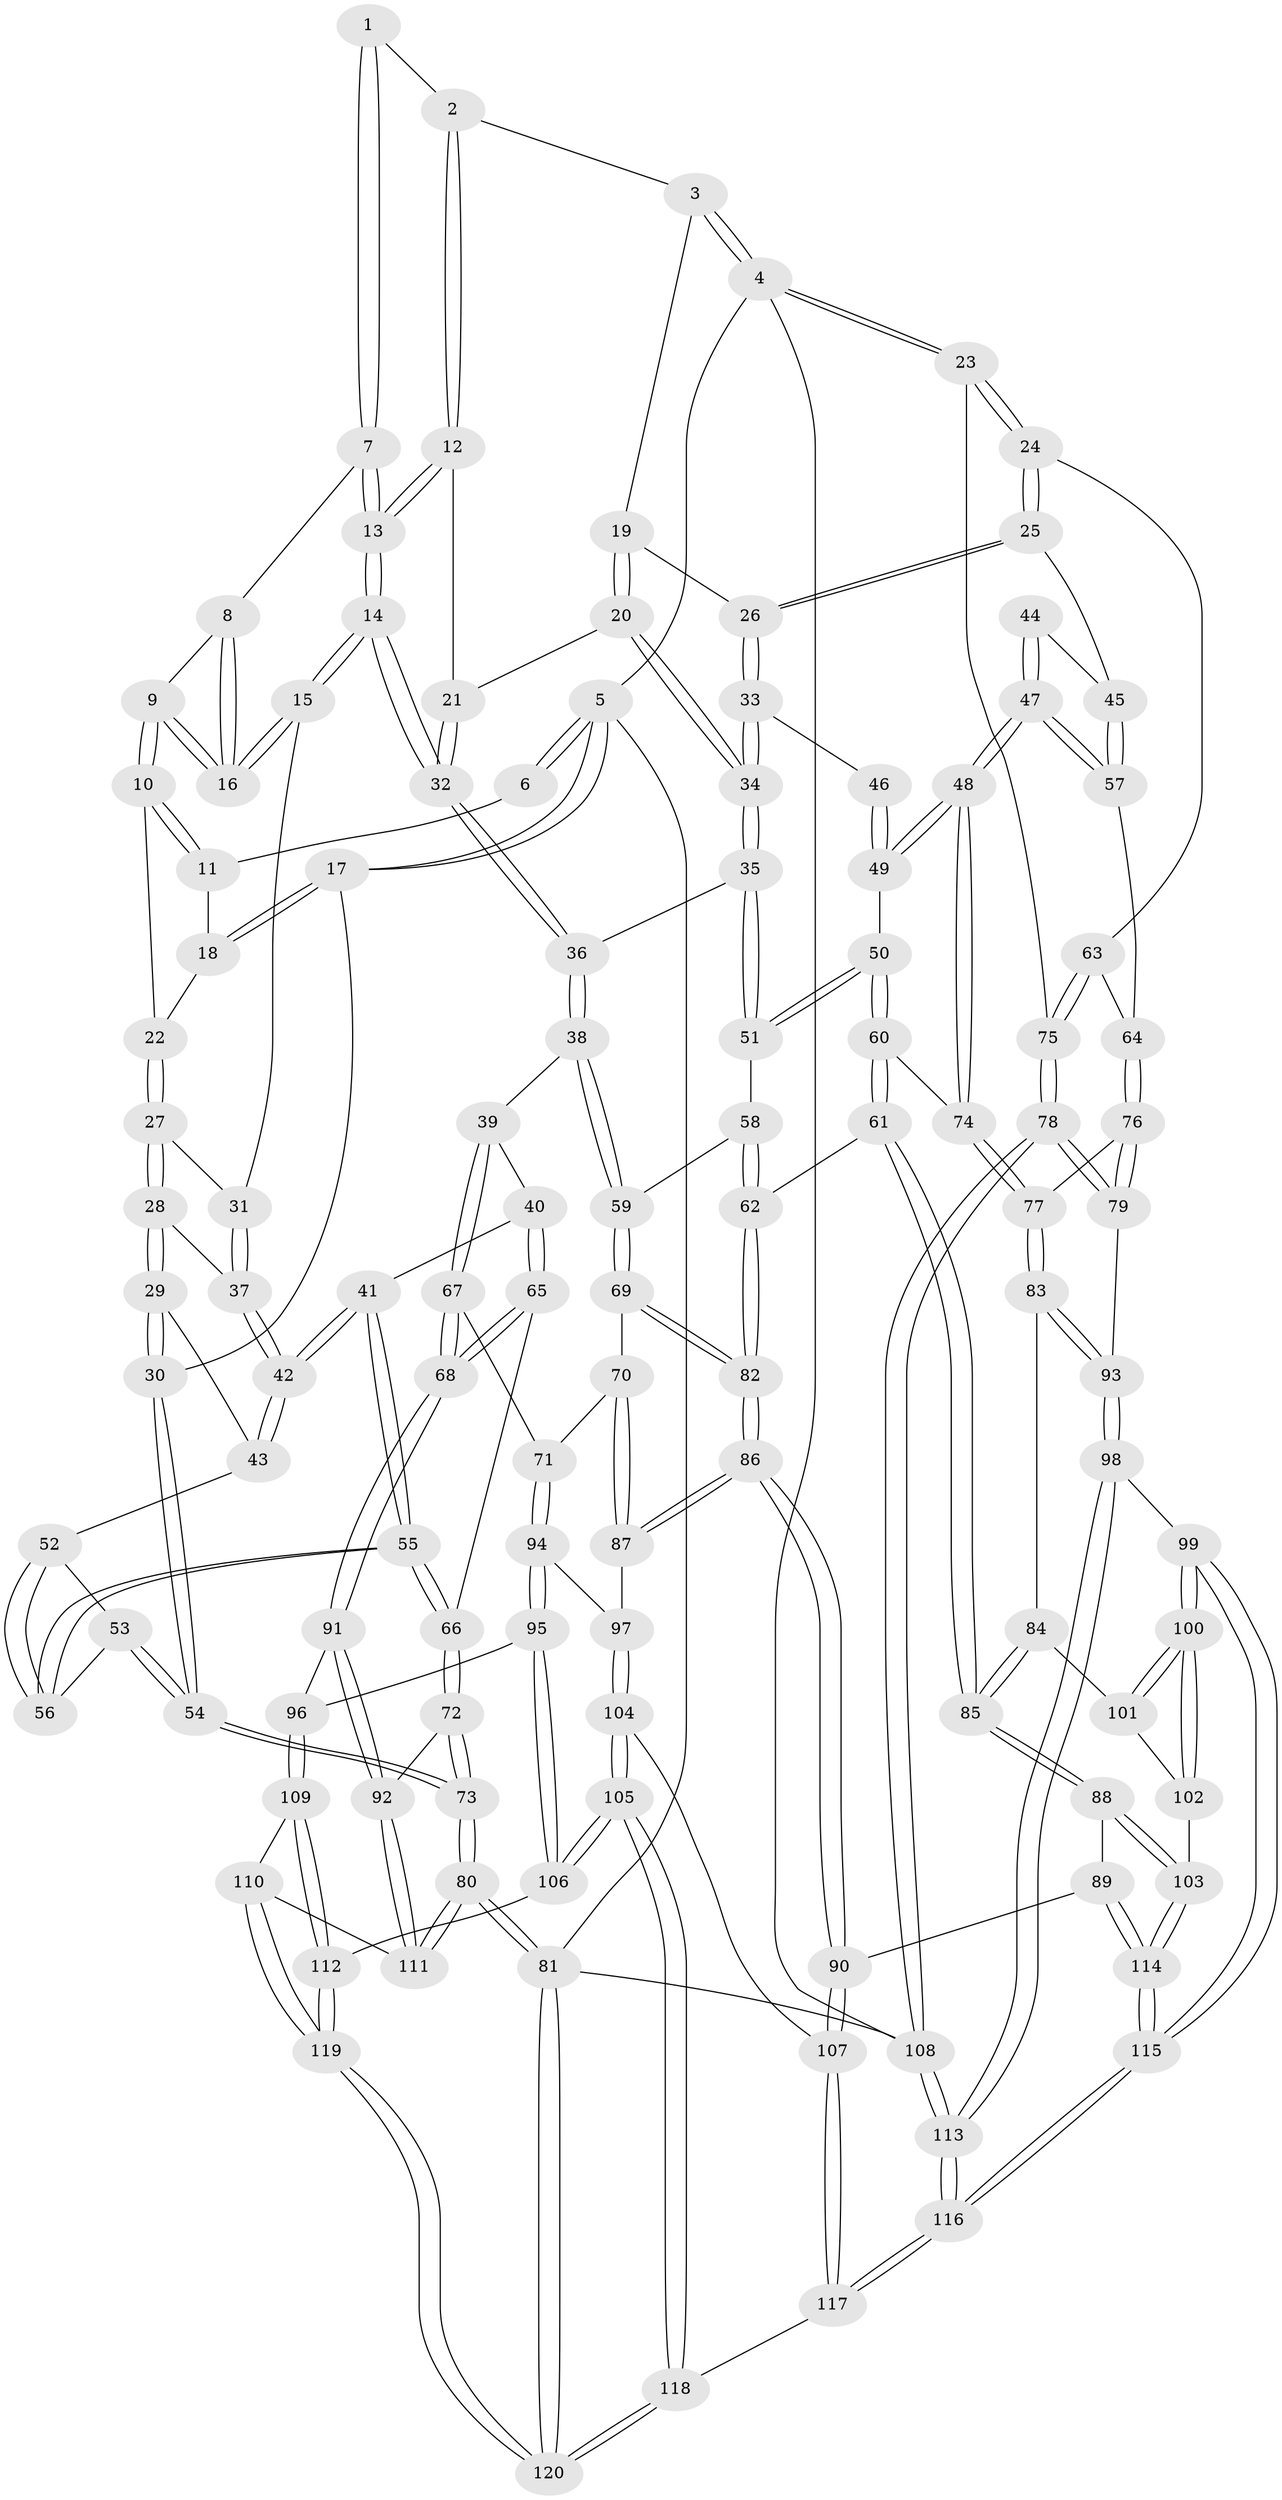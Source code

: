 // coarse degree distribution, {2: 0.08139534883720931, 3: 0.7674418604651163, 4: 0.09302325581395349, 5: 0.046511627906976744, 6: 0.011627906976744186}
// Generated by graph-tools (version 1.1) at 2025/54/03/04/25 22:54:49]
// undirected, 120 vertices, 297 edges
graph export_dot {
  node [color=gray90,style=filled];
  1 [pos="+0.30568893718386014+0"];
  2 [pos="+0.5825100884715578+0"];
  3 [pos="+0.8532859226522188+0"];
  4 [pos="+1+0"];
  5 [pos="+0+0"];
  6 [pos="+0.2236568659342943+0"];
  7 [pos="+0.33203394336485575+0"];
  8 [pos="+0.31958192826381404+0"];
  9 [pos="+0.2181974011124151+0.12444160428823553"];
  10 [pos="+0.2170237370081161+0.12376370009999524"];
  11 [pos="+0.1871650577856873+0"];
  12 [pos="+0.5446714975995893+0.01935867309792889"];
  13 [pos="+0.4024368867155431+0.13549041407829296"];
  14 [pos="+0.38292312044422216+0.19157912038371605"];
  15 [pos="+0.2977433633767118+0.19177148427170612"];
  16 [pos="+0.2583607295224791+0.15512607319319063"];
  17 [pos="+0+0"];
  18 [pos="+0.0587868788418106+0.08280961031586068"];
  19 [pos="+0.8083668376983741+0.0562344664433704"];
  20 [pos="+0.7008794277681669+0.18084189528079733"];
  21 [pos="+0.6248046369484612+0.13214687396303434"];
  22 [pos="+0.13180689316521363+0.13567975166811583"];
  23 [pos="+1+0.27126041164994014"];
  24 [pos="+1+0.2757838407429015"];
  25 [pos="+1+0.2763191482744915"];
  26 [pos="+0.9611636586763483+0.2020517507329302"];
  27 [pos="+0.09763962686268547+0.22169727050247573"];
  28 [pos="+0.059755953060055905+0.26686518446257496"];
  29 [pos="+0.028206723569452637+0.28355108885934444"];
  30 [pos="+0+0.2644686384034841"];
  31 [pos="+0.26176183118311785+0.23287412053054507"];
  32 [pos="+0.4102539255288991+0.22367450896370286"];
  33 [pos="+0.7227949629842338+0.30274292566841354"];
  34 [pos="+0.6981986508887257+0.29420068295913293"];
  35 [pos="+0.6181633809302625+0.35537397299888335"];
  36 [pos="+0.4580763215090304+0.31679265626149694"];
  37 [pos="+0.22494321600195172+0.29657531788078617"];
  38 [pos="+0.3795089889821693+0.42508253968939314"];
  39 [pos="+0.26299128475517963+0.44384718773290427"];
  40 [pos="+0.25187666185988644+0.43903035454103506"];
  41 [pos="+0.23108982859347107+0.42165628814261275"];
  42 [pos="+0.21852540504213377+0.4037515664630969"];
  43 [pos="+0.11664317424850969+0.38611217002697557"];
  44 [pos="+0.931880185092123+0.3552290357314425"];
  45 [pos="+1+0.3191850625294012"];
  46 [pos="+0.7802462170844837+0.3443734128900139"];
  47 [pos="+0.8585958510866979+0.4980923794305419"];
  48 [pos="+0.8458565372839529+0.5014052727737927"];
  49 [pos="+0.8241704802364797+0.47386254186151006"];
  50 [pos="+0.6687449825458949+0.48212820081687446"];
  51 [pos="+0.6188253344068805+0.3664812279192808"];
  52 [pos="+0.09533407406885892+0.4151216511577564"];
  53 [pos="+0.017039574998202876+0.4414704330206616"];
  54 [pos="+0+0.39028020330139807"];
  55 [pos="+0.08928238298819119+0.5135091713220284"];
  56 [pos="+0.08819648297589801+0.5103296692651039"];
  57 [pos="+0.9132468026248793+0.504761785161734"];
  58 [pos="+0.5910299334113289+0.41336568030886806"];
  59 [pos="+0.44225782396325025+0.5650406803067283"];
  60 [pos="+0.6734489748884606+0.5157638478543043"];
  61 [pos="+0.5993218542614686+0.6377119147490079"];
  62 [pos="+0.532373171848493+0.6332222305035807"];
  63 [pos="+0.9472451742103108+0.5258945891827184"];
  64 [pos="+0.9401040171626804+0.5255293584495069"];
  65 [pos="+0.10149585926331439+0.6276482046053377"];
  66 [pos="+0.07233642681351858+0.6188027284655165"];
  67 [pos="+0.2796182130803112+0.6456033902816447"];
  68 [pos="+0.15700208999270507+0.6623652838712102"];
  69 [pos="+0.44547259454502447+0.5878098270741569"];
  70 [pos="+0.3583687299564443+0.630332217461371"];
  71 [pos="+0.2922979420848369+0.651518326499364"];
  72 [pos="+0.017752485324750936+0.6285642686243321"];
  73 [pos="+0+0.6579798574091389"];
  74 [pos="+0.8065754302768543+0.5915108359139395"];
  75 [pos="+1+0.5958837700233821"];
  76 [pos="+0.9312021616329724+0.6234678971233394"];
  77 [pos="+0.8139598469026014+0.642971857423791"];
  78 [pos="+1+0.70026815010256"];
  79 [pos="+1+0.7019376652554296"];
  80 [pos="+0+0.8769221489170231"];
  81 [pos="+0+1"];
  82 [pos="+0.5203783876674468+0.6350749528600279"];
  83 [pos="+0.8038432444625121+0.6677470732756927"];
  84 [pos="+0.7809599322856953+0.6845777284056374"];
  85 [pos="+0.6775374529617352+0.7044656210352725"];
  86 [pos="+0.479994746783882+0.7789805697011003"];
  87 [pos="+0.4311438493075586+0.756587423429779"];
  88 [pos="+0.6457907676131538+0.8158013742237926"];
  89 [pos="+0.5569534296537781+0.8391736358610662"];
  90 [pos="+0.48988625336496433+0.8388568026747663"];
  91 [pos="+0.1568318689485878+0.6919726517165922"];
  92 [pos="+0.10542683934782505+0.8404144444397161"];
  93 [pos="+0.9270465959604913+0.7705934767720803"];
  94 [pos="+0.31142618194685373+0.7273075491662546"];
  95 [pos="+0.3044795263987488+0.7475098617240666"];
  96 [pos="+0.23979650644490574+0.8274765377017905"];
  97 [pos="+0.3345425653897592+0.7385284944269316"];
  98 [pos="+0.8679696971047842+0.905176542899172"];
  99 [pos="+0.8293851810846006+0.8952474041743205"];
  100 [pos="+0.8170443078660005+0.8868087409841338"];
  101 [pos="+0.7845736793788937+0.7161800189196167"];
  102 [pos="+0.7176861620348324+0.8707869272181695"];
  103 [pos="+0.6939873267538581+0.8690063884357023"];
  104 [pos="+0.4207871886211379+0.8702456690474634"];
  105 [pos="+0.3833800896245255+0.8953061556810686"];
  106 [pos="+0.37126487496823873+0.8945455336180872"];
  107 [pos="+0.4895833446515879+0.8392419121595722"];
  108 [pos="+1+1"];
  109 [pos="+0.23589193199270275+0.8466358918112822"];
  110 [pos="+0.14300396492756132+0.884848733659959"];
  111 [pos="+0.10078492789982159+0.8583073202110334"];
  112 [pos="+0.31912825262704875+0.9042440564632083"];
  113 [pos="+1+1"];
  114 [pos="+0.6426891397554212+1"];
  115 [pos="+0.6321141896264858+1"];
  116 [pos="+0.5949193919065338+1"];
  117 [pos="+0.5942391305263649+1"];
  118 [pos="+0.4644212905930667+1"];
  119 [pos="+0.1907236294312426+1"];
  120 [pos="+0.16921553738443373+1"];
  1 -- 2;
  1 -- 7;
  1 -- 7;
  2 -- 3;
  2 -- 12;
  2 -- 12;
  3 -- 4;
  3 -- 4;
  3 -- 19;
  4 -- 5;
  4 -- 23;
  4 -- 23;
  4 -- 108;
  5 -- 6;
  5 -- 6;
  5 -- 17;
  5 -- 17;
  5 -- 81;
  6 -- 11;
  7 -- 8;
  7 -- 13;
  7 -- 13;
  8 -- 9;
  8 -- 16;
  8 -- 16;
  9 -- 10;
  9 -- 10;
  9 -- 16;
  9 -- 16;
  10 -- 11;
  10 -- 11;
  10 -- 22;
  11 -- 18;
  12 -- 13;
  12 -- 13;
  12 -- 21;
  13 -- 14;
  13 -- 14;
  14 -- 15;
  14 -- 15;
  14 -- 32;
  14 -- 32;
  15 -- 16;
  15 -- 16;
  15 -- 31;
  17 -- 18;
  17 -- 18;
  17 -- 30;
  18 -- 22;
  19 -- 20;
  19 -- 20;
  19 -- 26;
  20 -- 21;
  20 -- 34;
  20 -- 34;
  21 -- 32;
  21 -- 32;
  22 -- 27;
  22 -- 27;
  23 -- 24;
  23 -- 24;
  23 -- 75;
  24 -- 25;
  24 -- 25;
  24 -- 63;
  25 -- 26;
  25 -- 26;
  25 -- 45;
  26 -- 33;
  26 -- 33;
  27 -- 28;
  27 -- 28;
  27 -- 31;
  28 -- 29;
  28 -- 29;
  28 -- 37;
  29 -- 30;
  29 -- 30;
  29 -- 43;
  30 -- 54;
  30 -- 54;
  31 -- 37;
  31 -- 37;
  32 -- 36;
  32 -- 36;
  33 -- 34;
  33 -- 34;
  33 -- 46;
  34 -- 35;
  34 -- 35;
  35 -- 36;
  35 -- 51;
  35 -- 51;
  36 -- 38;
  36 -- 38;
  37 -- 42;
  37 -- 42;
  38 -- 39;
  38 -- 59;
  38 -- 59;
  39 -- 40;
  39 -- 67;
  39 -- 67;
  40 -- 41;
  40 -- 65;
  40 -- 65;
  41 -- 42;
  41 -- 42;
  41 -- 55;
  41 -- 55;
  42 -- 43;
  42 -- 43;
  43 -- 52;
  44 -- 45;
  44 -- 47;
  44 -- 47;
  45 -- 57;
  45 -- 57;
  46 -- 49;
  46 -- 49;
  47 -- 48;
  47 -- 48;
  47 -- 57;
  47 -- 57;
  48 -- 49;
  48 -- 49;
  48 -- 74;
  48 -- 74;
  49 -- 50;
  50 -- 51;
  50 -- 51;
  50 -- 60;
  50 -- 60;
  51 -- 58;
  52 -- 53;
  52 -- 56;
  52 -- 56;
  53 -- 54;
  53 -- 54;
  53 -- 56;
  54 -- 73;
  54 -- 73;
  55 -- 56;
  55 -- 56;
  55 -- 66;
  55 -- 66;
  57 -- 64;
  58 -- 59;
  58 -- 62;
  58 -- 62;
  59 -- 69;
  59 -- 69;
  60 -- 61;
  60 -- 61;
  60 -- 74;
  61 -- 62;
  61 -- 85;
  61 -- 85;
  62 -- 82;
  62 -- 82;
  63 -- 64;
  63 -- 75;
  63 -- 75;
  64 -- 76;
  64 -- 76;
  65 -- 66;
  65 -- 68;
  65 -- 68;
  66 -- 72;
  66 -- 72;
  67 -- 68;
  67 -- 68;
  67 -- 71;
  68 -- 91;
  68 -- 91;
  69 -- 70;
  69 -- 82;
  69 -- 82;
  70 -- 71;
  70 -- 87;
  70 -- 87;
  71 -- 94;
  71 -- 94;
  72 -- 73;
  72 -- 73;
  72 -- 92;
  73 -- 80;
  73 -- 80;
  74 -- 77;
  74 -- 77;
  75 -- 78;
  75 -- 78;
  76 -- 77;
  76 -- 79;
  76 -- 79;
  77 -- 83;
  77 -- 83;
  78 -- 79;
  78 -- 79;
  78 -- 108;
  78 -- 108;
  79 -- 93;
  80 -- 81;
  80 -- 81;
  80 -- 111;
  80 -- 111;
  81 -- 120;
  81 -- 120;
  81 -- 108;
  82 -- 86;
  82 -- 86;
  83 -- 84;
  83 -- 93;
  83 -- 93;
  84 -- 85;
  84 -- 85;
  84 -- 101;
  85 -- 88;
  85 -- 88;
  86 -- 87;
  86 -- 87;
  86 -- 90;
  86 -- 90;
  87 -- 97;
  88 -- 89;
  88 -- 103;
  88 -- 103;
  89 -- 90;
  89 -- 114;
  89 -- 114;
  90 -- 107;
  90 -- 107;
  91 -- 92;
  91 -- 92;
  91 -- 96;
  92 -- 111;
  92 -- 111;
  93 -- 98;
  93 -- 98;
  94 -- 95;
  94 -- 95;
  94 -- 97;
  95 -- 96;
  95 -- 106;
  95 -- 106;
  96 -- 109;
  96 -- 109;
  97 -- 104;
  97 -- 104;
  98 -- 99;
  98 -- 113;
  98 -- 113;
  99 -- 100;
  99 -- 100;
  99 -- 115;
  99 -- 115;
  100 -- 101;
  100 -- 101;
  100 -- 102;
  100 -- 102;
  101 -- 102;
  102 -- 103;
  103 -- 114;
  103 -- 114;
  104 -- 105;
  104 -- 105;
  104 -- 107;
  105 -- 106;
  105 -- 106;
  105 -- 118;
  105 -- 118;
  106 -- 112;
  107 -- 117;
  107 -- 117;
  108 -- 113;
  108 -- 113;
  109 -- 110;
  109 -- 112;
  109 -- 112;
  110 -- 111;
  110 -- 119;
  110 -- 119;
  112 -- 119;
  112 -- 119;
  113 -- 116;
  113 -- 116;
  114 -- 115;
  114 -- 115;
  115 -- 116;
  115 -- 116;
  116 -- 117;
  116 -- 117;
  117 -- 118;
  118 -- 120;
  118 -- 120;
  119 -- 120;
  119 -- 120;
}

